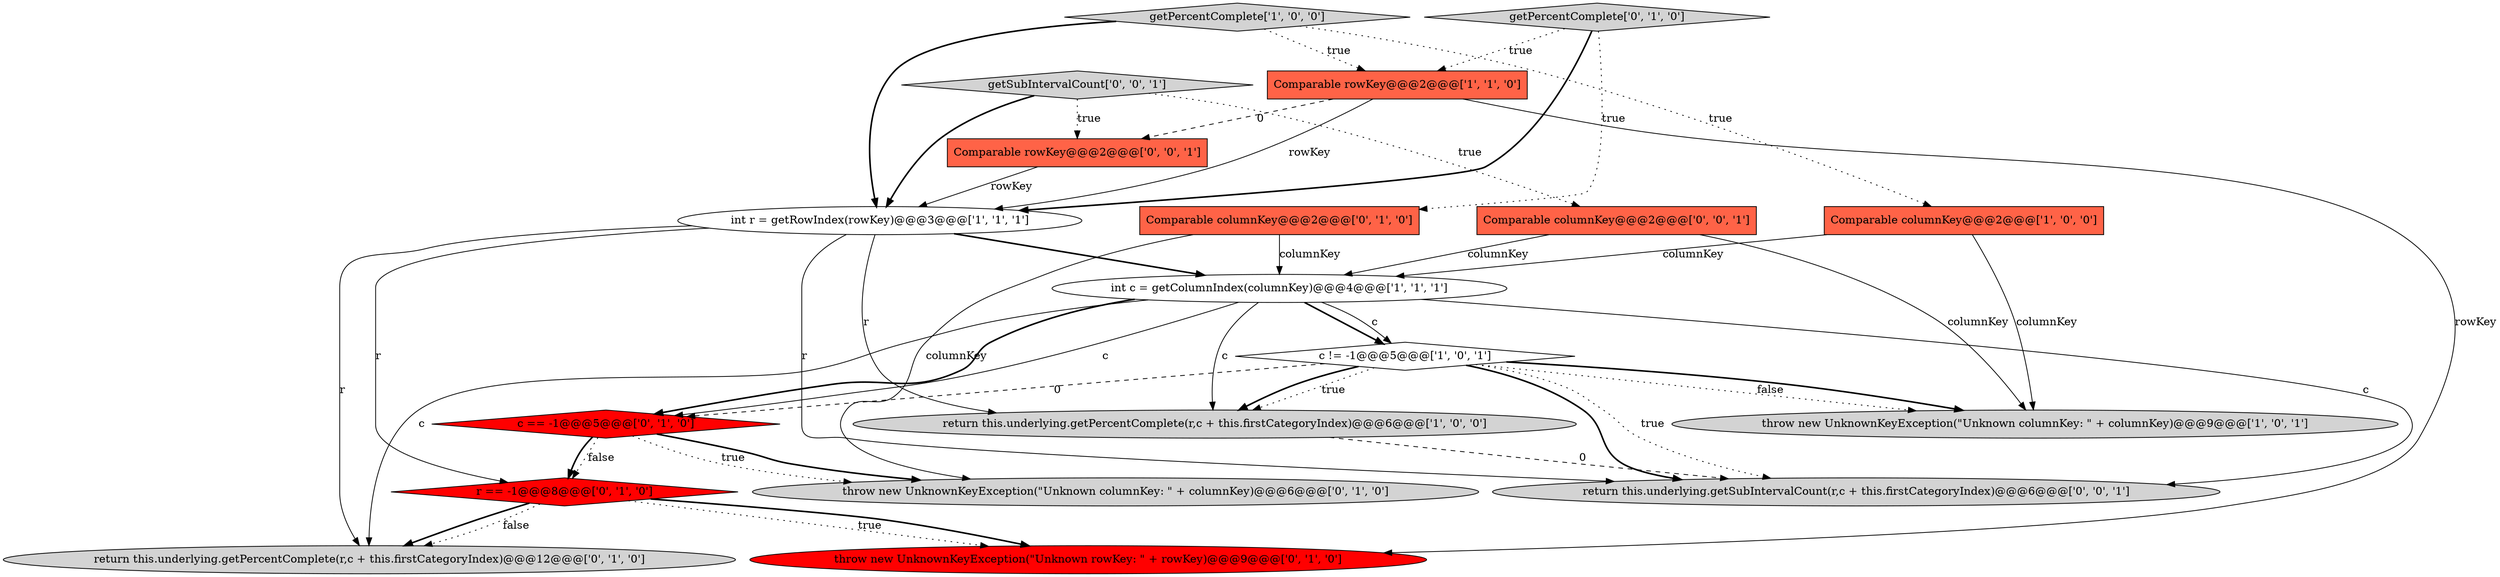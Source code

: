 digraph {
2 [style = filled, label = "int c = getColumnIndex(columnKey)@@@4@@@['1', '1', '1']", fillcolor = white, shape = ellipse image = "AAA0AAABBB1BBB"];
17 [style = filled, label = "return this.underlying.getSubIntervalCount(r,c + this.firstCategoryIndex)@@@6@@@['0', '0', '1']", fillcolor = lightgray, shape = ellipse image = "AAA0AAABBB3BBB"];
15 [style = filled, label = "Comparable columnKey@@@2@@@['0', '0', '1']", fillcolor = tomato, shape = box image = "AAA0AAABBB3BBB"];
10 [style = filled, label = "getPercentComplete['0', '1', '0']", fillcolor = lightgray, shape = diamond image = "AAA0AAABBB2BBB"];
11 [style = filled, label = "r == -1@@@8@@@['0', '1', '0']", fillcolor = red, shape = diamond image = "AAA1AAABBB2BBB"];
12 [style = filled, label = "throw new UnknownKeyException(\"Unknown rowKey: \" + rowKey)@@@9@@@['0', '1', '0']", fillcolor = red, shape = ellipse image = "AAA1AAABBB2BBB"];
18 [style = filled, label = "Comparable rowKey@@@2@@@['0', '0', '1']", fillcolor = tomato, shape = box image = "AAA0AAABBB3BBB"];
0 [style = filled, label = "return this.underlying.getPercentComplete(r,c + this.firstCategoryIndex)@@@6@@@['1', '0', '0']", fillcolor = lightgray, shape = ellipse image = "AAA0AAABBB1BBB"];
13 [style = filled, label = "c == -1@@@5@@@['0', '1', '0']", fillcolor = red, shape = diamond image = "AAA1AAABBB2BBB"];
3 [style = filled, label = "Comparable columnKey@@@2@@@['1', '0', '0']", fillcolor = tomato, shape = box image = "AAA0AAABBB1BBB"];
6 [style = filled, label = "Comparable rowKey@@@2@@@['1', '1', '0']", fillcolor = tomato, shape = box image = "AAA0AAABBB1BBB"];
14 [style = filled, label = "throw new UnknownKeyException(\"Unknown columnKey: \" + columnKey)@@@6@@@['0', '1', '0']", fillcolor = lightgray, shape = ellipse image = "AAA0AAABBB2BBB"];
4 [style = filled, label = "c != -1@@@5@@@['1', '0', '1']", fillcolor = white, shape = diamond image = "AAA0AAABBB1BBB"];
16 [style = filled, label = "getSubIntervalCount['0', '0', '1']", fillcolor = lightgray, shape = diamond image = "AAA0AAABBB3BBB"];
8 [style = filled, label = "return this.underlying.getPercentComplete(r,c + this.firstCategoryIndex)@@@12@@@['0', '1', '0']", fillcolor = lightgray, shape = ellipse image = "AAA0AAABBB2BBB"];
9 [style = filled, label = "Comparable columnKey@@@2@@@['0', '1', '0']", fillcolor = tomato, shape = box image = "AAA0AAABBB2BBB"];
7 [style = filled, label = "int r = getRowIndex(rowKey)@@@3@@@['1', '1', '1']", fillcolor = white, shape = ellipse image = "AAA0AAABBB1BBB"];
5 [style = filled, label = "throw new UnknownKeyException(\"Unknown columnKey: \" + columnKey)@@@9@@@['1', '0', '1']", fillcolor = lightgray, shape = ellipse image = "AAA0AAABBB1BBB"];
1 [style = filled, label = "getPercentComplete['1', '0', '0']", fillcolor = lightgray, shape = diamond image = "AAA0AAABBB1BBB"];
7->17 [style = solid, label="r"];
7->0 [style = solid, label="r"];
10->6 [style = dotted, label="true"];
9->14 [style = solid, label="columnKey"];
15->2 [style = solid, label="columnKey"];
15->5 [style = solid, label="columnKey"];
4->17 [style = bold, label=""];
7->11 [style = solid, label="r"];
4->0 [style = dotted, label="true"];
11->12 [style = dotted, label="true"];
16->15 [style = dotted, label="true"];
16->7 [style = bold, label=""];
4->5 [style = dotted, label="false"];
2->17 [style = solid, label="c"];
13->11 [style = dotted, label="false"];
3->5 [style = solid, label="columnKey"];
11->12 [style = bold, label=""];
2->13 [style = solid, label="c"];
10->9 [style = dotted, label="true"];
2->8 [style = solid, label="c"];
2->4 [style = bold, label=""];
3->2 [style = solid, label="columnKey"];
1->7 [style = bold, label=""];
13->11 [style = bold, label=""];
10->7 [style = bold, label=""];
0->17 [style = dashed, label="0"];
4->0 [style = bold, label=""];
2->13 [style = bold, label=""];
1->3 [style = dotted, label="true"];
6->18 [style = dashed, label="0"];
6->12 [style = solid, label="rowKey"];
7->2 [style = bold, label=""];
9->2 [style = solid, label="columnKey"];
6->7 [style = solid, label="rowKey"];
7->8 [style = solid, label="r"];
11->8 [style = bold, label=""];
1->6 [style = dotted, label="true"];
18->7 [style = solid, label="rowKey"];
2->4 [style = solid, label="c"];
11->8 [style = dotted, label="false"];
4->13 [style = dashed, label="0"];
13->14 [style = dotted, label="true"];
4->17 [style = dotted, label="true"];
4->5 [style = bold, label=""];
13->14 [style = bold, label=""];
2->0 [style = solid, label="c"];
16->18 [style = dotted, label="true"];
}

